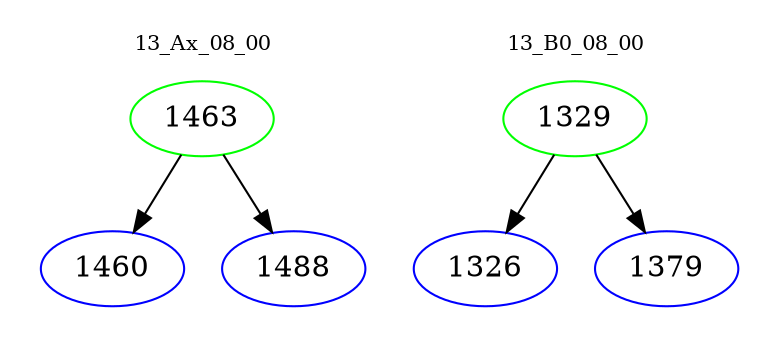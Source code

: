digraph{
subgraph cluster_0 {
color = white
label = "13_Ax_08_00";
fontsize=10;
T0_1463 [label="1463", color="green"]
T0_1463 -> T0_1460 [color="black"]
T0_1460 [label="1460", color="blue"]
T0_1463 -> T0_1488 [color="black"]
T0_1488 [label="1488", color="blue"]
}
subgraph cluster_1 {
color = white
label = "13_B0_08_00";
fontsize=10;
T1_1329 [label="1329", color="green"]
T1_1329 -> T1_1326 [color="black"]
T1_1326 [label="1326", color="blue"]
T1_1329 -> T1_1379 [color="black"]
T1_1379 [label="1379", color="blue"]
}
}
